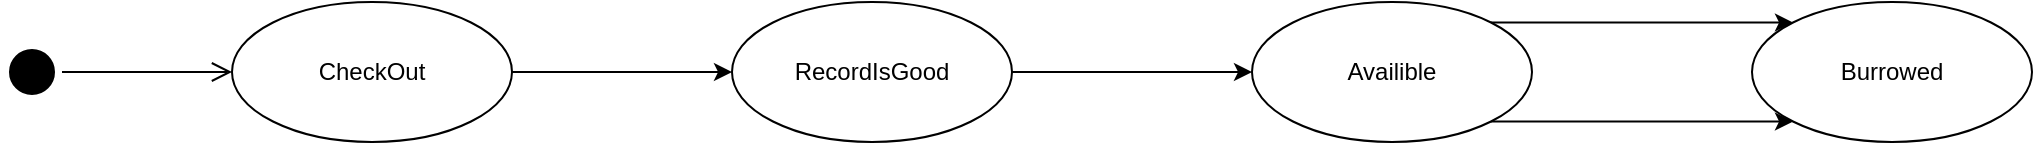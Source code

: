 <mxfile version="16.6.2" type="github">
  <diagram name="Page-1" id="58cdce13-f638-feb5-8d6f-7d28b1aa9fa0">
    <mxGraphModel dx="1209" dy="674" grid="1" gridSize="10" guides="1" tooltips="1" connect="1" arrows="1" fold="1" page="1" pageScale="1" pageWidth="1100" pageHeight="850" background="none" math="0" shadow="0">
      <root>
        <mxCell id="0" />
        <mxCell id="1" parent="0" />
        <mxCell id="382b91b5511bd0f7-1" value="" style="ellipse;html=1;shape=startState;fillColor=#000000;strokeColor=#000000;rounded=1;shadow=0;comic=0;labelBackgroundColor=none;fontFamily=Verdana;fontSize=12;fontColor=#000000;align=center;direction=south;" parent="1" vertex="1">
          <mxGeometry x="65" y="130" width="30" height="30" as="geometry" />
        </mxCell>
        <mxCell id="2a3bc250acf0617d-9" style="edgeStyle=orthogonalEdgeStyle;html=1;labelBackgroundColor=none;endArrow=open;endSize=8;strokeColor=#000000;fontFamily=Verdana;fontSize=12;align=left;" parent="1" source="382b91b5511bd0f7-1" target="Bf4Ump-B715ejyDr5O3p-3" edge="1">
          <mxGeometry relative="1" as="geometry" />
        </mxCell>
        <mxCell id="Bf4Ump-B715ejyDr5O3p-3" value="CheckOut" style="ellipse;whiteSpace=wrap;html=1;comic=0;strokeColor=#000000;" vertex="1" parent="1">
          <mxGeometry x="180" y="110" width="140" height="70" as="geometry" />
        </mxCell>
        <mxCell id="Bf4Ump-B715ejyDr5O3p-15" style="edgeStyle=orthogonalEdgeStyle;rounded=0;orthogonalLoop=1;jettySize=auto;html=1;exitX=1;exitY=0.5;exitDx=0;exitDy=0;entryX=0;entryY=0.5;entryDx=0;entryDy=0;strokeColor=#000000;" edge="1" parent="1" target="Bf4Ump-B715ejyDr5O3p-16" source="Bf4Ump-B715ejyDr5O3p-3">
          <mxGeometry relative="1" as="geometry">
            <mxPoint x="315" y="230" as="sourcePoint" />
          </mxGeometry>
        </mxCell>
        <mxCell id="Bf4Ump-B715ejyDr5O3p-16" value="RecordIsGood" style="ellipse;whiteSpace=wrap;html=1;comic=0;strokeColor=#000000;" vertex="1" parent="1">
          <mxGeometry x="430" y="110" width="140" height="70" as="geometry" />
        </mxCell>
        <mxCell id="Bf4Ump-B715ejyDr5O3p-17" style="edgeStyle=orthogonalEdgeStyle;rounded=0;orthogonalLoop=1;jettySize=auto;html=1;exitX=1;exitY=0.5;exitDx=0;exitDy=0;entryX=0;entryY=0.5;entryDx=0;entryDy=0;strokeColor=#000000;" edge="1" parent="1" source="Bf4Ump-B715ejyDr5O3p-16" target="Bf4Ump-B715ejyDr5O3p-18">
          <mxGeometry relative="1" as="geometry">
            <mxPoint x="305" y="155" as="sourcePoint" />
            <mxPoint x="795" y="310" as="targetPoint" />
          </mxGeometry>
        </mxCell>
        <mxCell id="Bf4Ump-B715ejyDr5O3p-22" style="edgeStyle=orthogonalEdgeStyle;rounded=0;orthogonalLoop=1;jettySize=auto;html=1;exitX=1;exitY=1;exitDx=0;exitDy=0;entryX=0;entryY=1;entryDx=0;entryDy=0;strokeColor=#000000;" edge="1" parent="1" source="Bf4Ump-B715ejyDr5O3p-18" target="Bf4Ump-B715ejyDr5O3p-21">
          <mxGeometry relative="1" as="geometry" />
        </mxCell>
        <mxCell id="Bf4Ump-B715ejyDr5O3p-23" style="edgeStyle=orthogonalEdgeStyle;rounded=0;orthogonalLoop=1;jettySize=auto;html=1;exitX=1;exitY=0;exitDx=0;exitDy=0;entryX=0;entryY=0;entryDx=0;entryDy=0;strokeColor=#000000;" edge="1" parent="1" source="Bf4Ump-B715ejyDr5O3p-18" target="Bf4Ump-B715ejyDr5O3p-21">
          <mxGeometry relative="1" as="geometry" />
        </mxCell>
        <mxCell id="Bf4Ump-B715ejyDr5O3p-18" value="Availible" style="ellipse;whiteSpace=wrap;html=1;comic=0;strokeColor=#000000;" vertex="1" parent="1">
          <mxGeometry x="690" y="110" width="140" height="70" as="geometry" />
        </mxCell>
        <mxCell id="Bf4Ump-B715ejyDr5O3p-21" value="Burrowed" style="ellipse;whiteSpace=wrap;html=1;comic=0;strokeColor=#000000;" vertex="1" parent="1">
          <mxGeometry x="940" y="110" width="140" height="70" as="geometry" />
        </mxCell>
      </root>
    </mxGraphModel>
  </diagram>
</mxfile>
